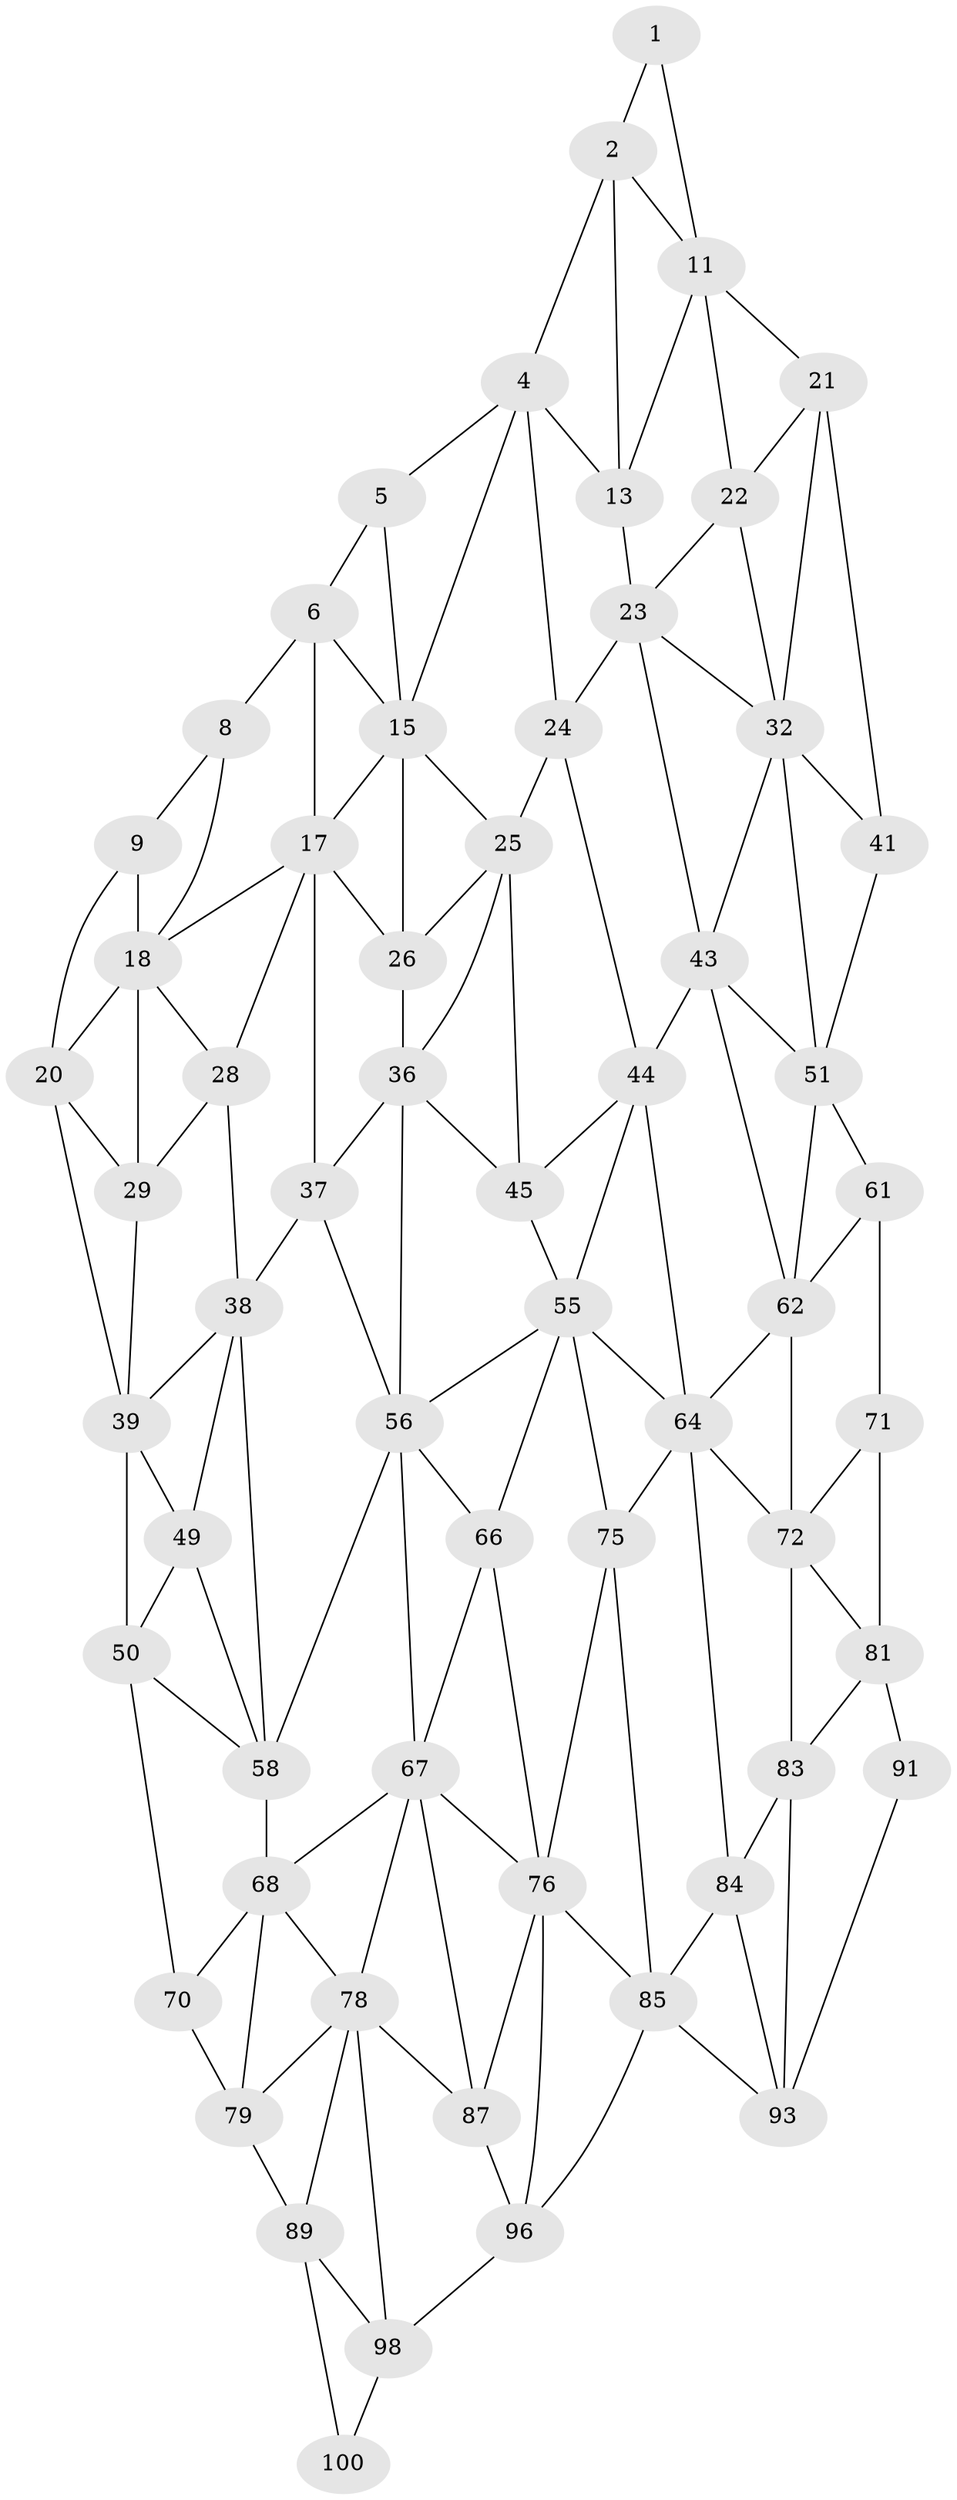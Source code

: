 // original degree distribution, {2: 0.04, 3: 0.32, 4: 0.64}
// Generated by graph-tools (version 1.1) at 2025/38/02/21/25 10:38:56]
// undirected, 60 vertices, 131 edges
graph export_dot {
graph [start="1"]
  node [color=gray90,style=filled];
  1;
  2 [super="+3"];
  4 [super="+14"];
  5;
  6 [super="+7"];
  8;
  9 [super="+10"];
  11 [super="+12"];
  13;
  15 [super="+16"];
  17 [super="+27"];
  18 [super="+19"];
  20 [super="+30"];
  21 [super="+31"];
  22;
  23 [super="+33"];
  24 [super="+34"];
  25 [super="+35"];
  26;
  28;
  29;
  32 [super="+42"];
  36 [super="+46"];
  37 [super="+47"];
  38 [super="+48"];
  39 [super="+40"];
  41;
  43 [super="+53"];
  44 [super="+54"];
  45;
  49;
  50 [super="+60"];
  51 [super="+52"];
  55 [super="+65"];
  56 [super="+57"];
  58 [super="+59"];
  61;
  62 [super="+63"];
  64 [super="+74"];
  66;
  67 [super="+77"];
  68 [super="+69"];
  70;
  71;
  72 [super="+73"];
  75;
  76 [super="+86"];
  78 [super="+88"];
  79 [super="+80"];
  81 [super="+82"];
  83;
  84;
  85 [super="+95"];
  87;
  89 [super="+90"];
  91 [super="+92"];
  93 [super="+94"];
  96 [super="+97"];
  98 [super="+99"];
  100;
  1 -- 11;
  1 -- 2;
  2 -- 11;
  2 -- 4;
  2 -- 13;
  4 -- 5;
  4 -- 24;
  4 -- 13;
  4 -- 15;
  5 -- 15;
  5 -- 6;
  6 -- 8;
  6 -- 17;
  6 -- 15;
  8 -- 18;
  8 -- 9;
  9 -- 20;
  9 -- 18;
  11 -- 21;
  11 -- 13;
  11 -- 22;
  13 -- 23;
  15 -- 25;
  15 -- 17;
  15 -- 26;
  17 -- 18;
  17 -- 26;
  17 -- 28;
  17 -- 37;
  18 -- 28;
  18 -- 20;
  18 -- 29;
  20 -- 29;
  20 -- 39;
  21 -- 22;
  21 -- 32;
  21 -- 41;
  22 -- 32;
  22 -- 23;
  23 -- 24 [weight=2];
  23 -- 32;
  23 -- 43;
  24 -- 25 [weight=2];
  24 -- 44;
  25 -- 26;
  25 -- 36;
  25 -- 45;
  26 -- 36;
  28 -- 38;
  28 -- 29;
  29 -- 39;
  32 -- 41;
  32 -- 51;
  32 -- 43;
  36 -- 37 [weight=2];
  36 -- 56;
  36 -- 45;
  37 -- 38 [weight=2];
  37 -- 56;
  38 -- 39;
  38 -- 49;
  38 -- 58;
  39 -- 49;
  39 -- 50;
  41 -- 51;
  43 -- 44 [weight=2];
  43 -- 51;
  43 -- 62;
  44 -- 45;
  44 -- 64;
  44 -- 55;
  45 -- 55;
  49 -- 50;
  49 -- 58;
  50 -- 58;
  50 -- 70;
  51 -- 61;
  51 -- 62;
  55 -- 56;
  55 -- 64;
  55 -- 66;
  55 -- 75;
  56 -- 66;
  56 -- 58;
  56 -- 67;
  58 -- 68 [weight=2];
  61 -- 71;
  61 -- 62;
  62 -- 72 [weight=2];
  62 -- 64;
  64 -- 75;
  64 -- 84;
  64 -- 72;
  66 -- 76;
  66 -- 67;
  67 -- 68;
  67 -- 76;
  67 -- 78;
  67 -- 87;
  68 -- 78;
  68 -- 70;
  68 -- 79;
  70 -- 79;
  71 -- 81;
  71 -- 72;
  72 -- 81;
  72 -- 83;
  75 -- 85;
  75 -- 76;
  76 -- 96;
  76 -- 85;
  76 -- 87;
  78 -- 79;
  78 -- 89;
  78 -- 98;
  78 -- 87;
  79 -- 89 [weight=2];
  81 -- 91 [weight=2];
  81 -- 83;
  83 -- 93;
  83 -- 84;
  84 -- 85;
  84 -- 93;
  85 -- 96;
  85 -- 93;
  87 -- 96;
  89 -- 98;
  89 -- 100;
  91 -- 93;
  96 -- 98;
  98 -- 100;
}
